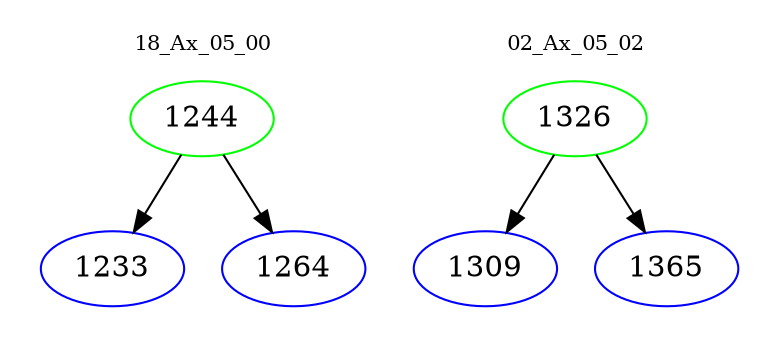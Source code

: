 digraph{
subgraph cluster_0 {
color = white
label = "18_Ax_05_00";
fontsize=10;
T0_1244 [label="1244", color="green"]
T0_1244 -> T0_1233 [color="black"]
T0_1233 [label="1233", color="blue"]
T0_1244 -> T0_1264 [color="black"]
T0_1264 [label="1264", color="blue"]
}
subgraph cluster_1 {
color = white
label = "02_Ax_05_02";
fontsize=10;
T1_1326 [label="1326", color="green"]
T1_1326 -> T1_1309 [color="black"]
T1_1309 [label="1309", color="blue"]
T1_1326 -> T1_1365 [color="black"]
T1_1365 [label="1365", color="blue"]
}
}
